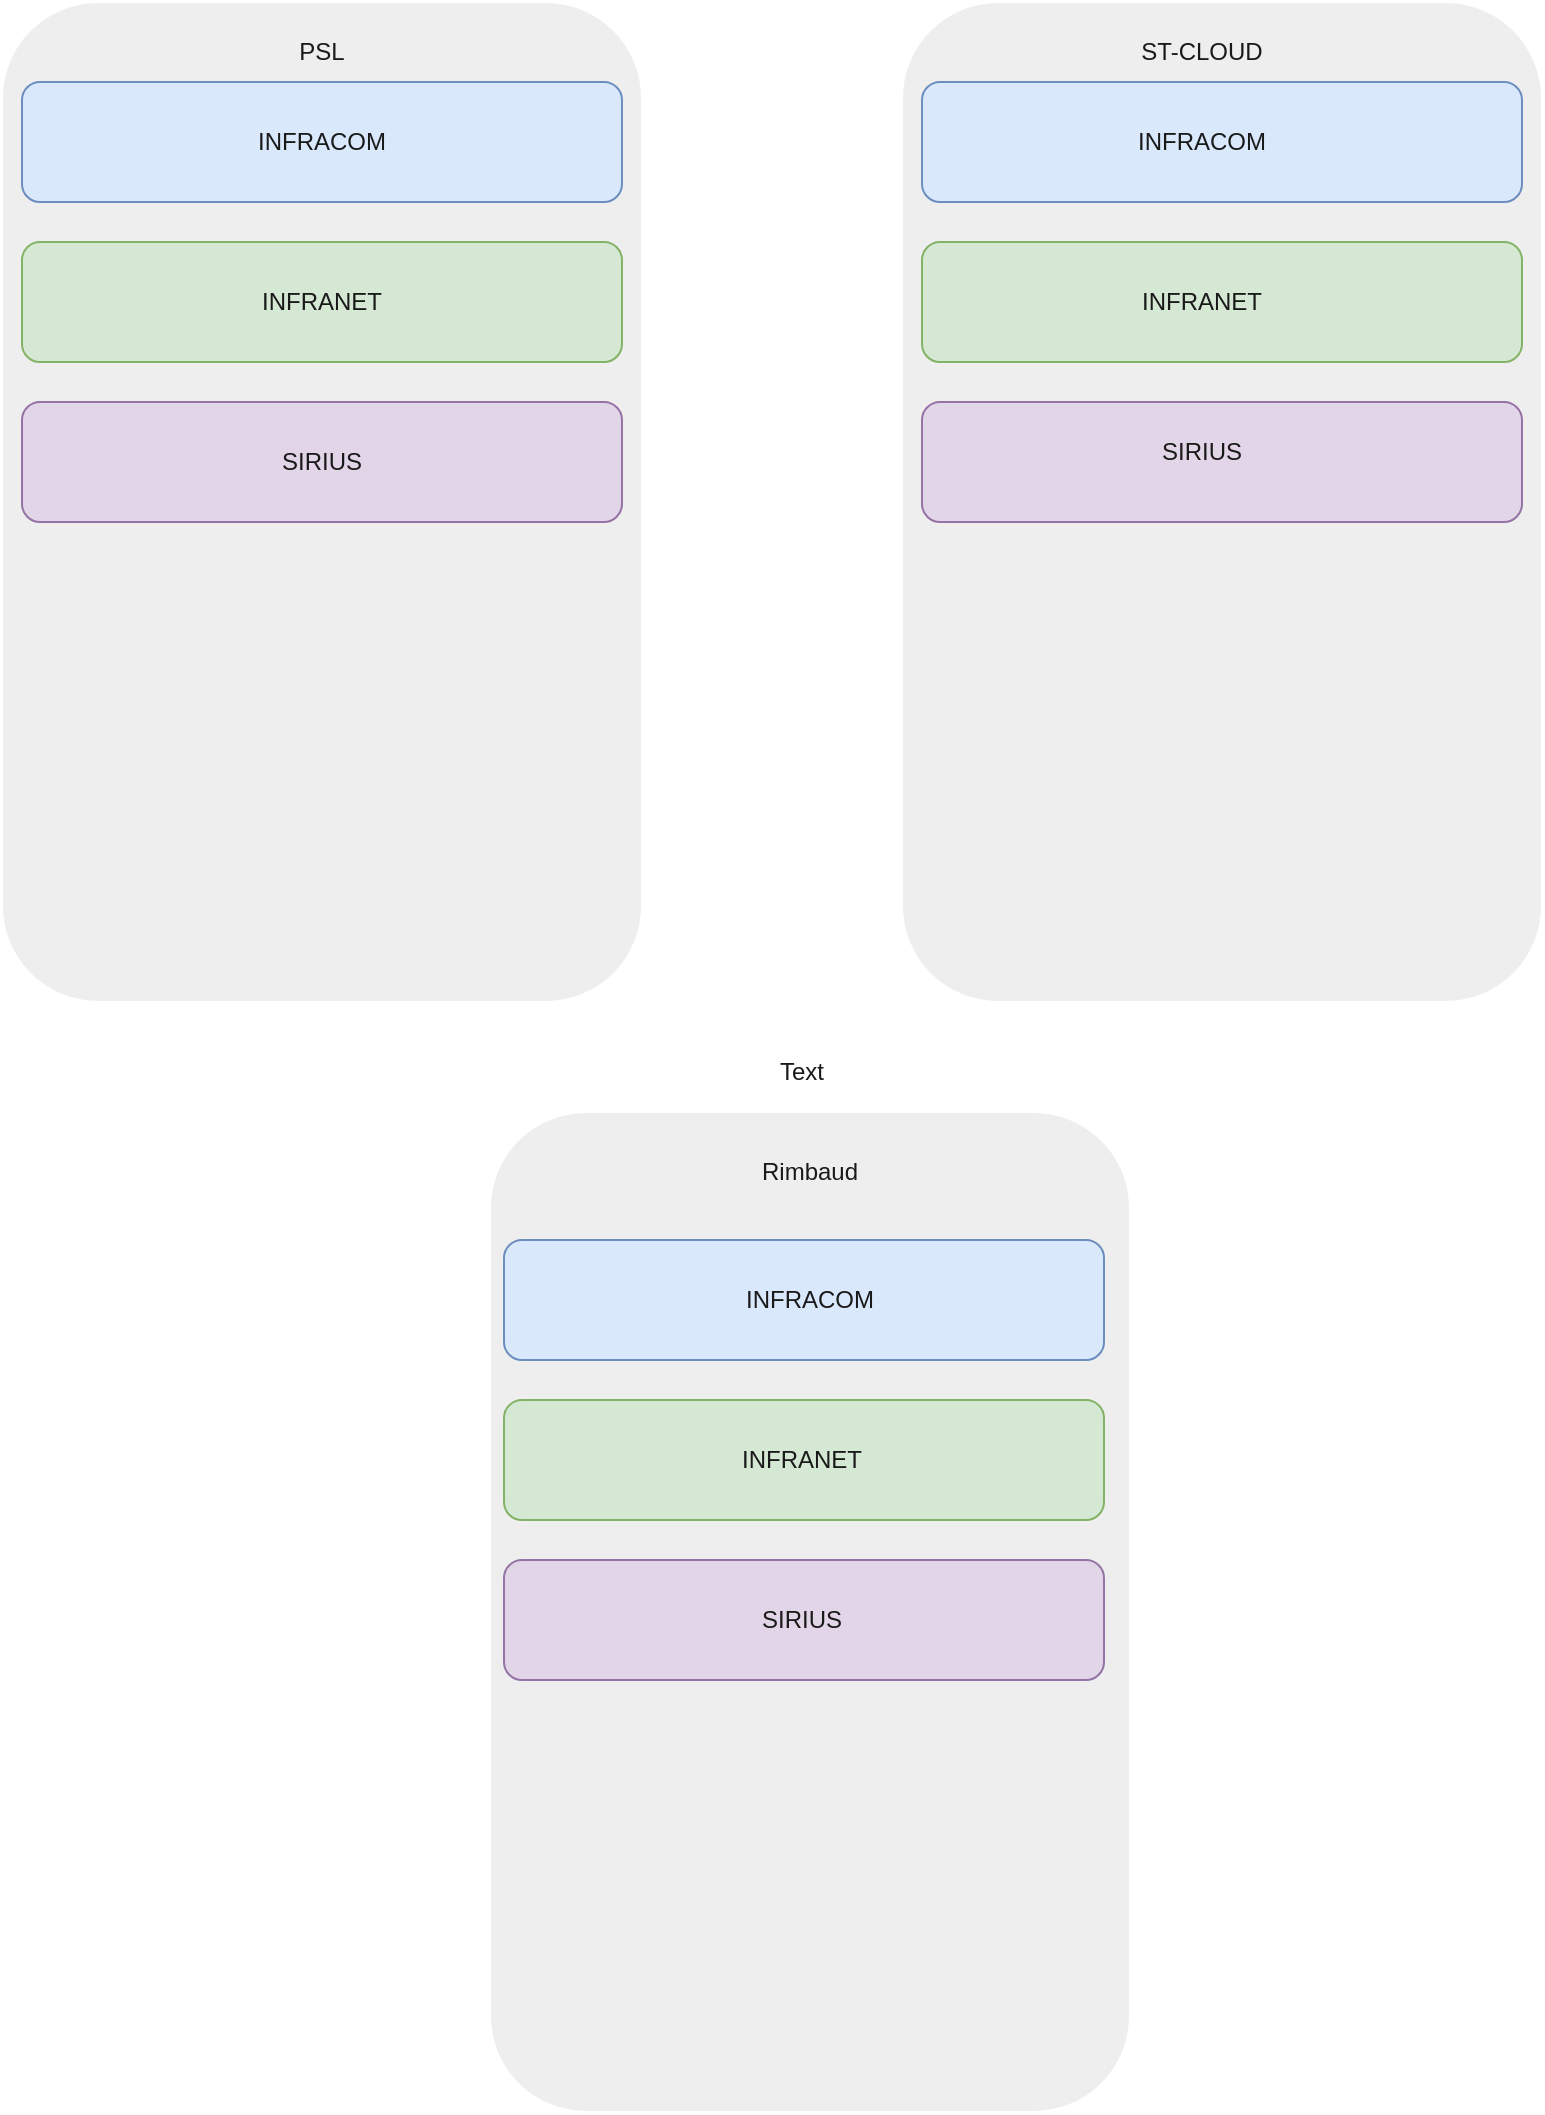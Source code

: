 <mxfile version="23.0.2" type="github">
  <diagram name="Page-1" id="hlB4reGKiP1FHdHmUCi6">
    <mxGraphModel dx="2074" dy="1106" grid="1" gridSize="10" guides="1" tooltips="1" connect="1" arrows="1" fold="1" page="1" pageScale="1" pageWidth="827" pageHeight="1169" math="0" shadow="0">
      <root>
        <mxCell id="0" />
        <mxCell id="1" parent="0" />
        <mxCell id="A-HEEy5cjl-H7XcxBN2x-1" value="" style="rounded=1;whiteSpace=wrap;html=1;direction=west;flipH=1;labelBackgroundColor=none;fillColor=#EEEEEE;strokeColor=#FFFFFF;fontColor=#1A1A1A;" vertex="1" parent="1">
          <mxGeometry x="10" y="30" width="320" height="500" as="geometry" />
        </mxCell>
        <mxCell id="A-HEEy5cjl-H7XcxBN2x-2" value="" style="rounded=1;whiteSpace=wrap;html=1;direction=west;flipH=1;labelBackgroundColor=none;fillColor=#EEEEEE;strokeColor=#FFFFFF;fontColor=#1A1A1A;" vertex="1" parent="1">
          <mxGeometry x="460" y="30" width="320" height="500" as="geometry" />
        </mxCell>
        <mxCell id="A-HEEy5cjl-H7XcxBN2x-3" value="" style="rounded=1;whiteSpace=wrap;html=1;direction=west;flipH=1;labelBackgroundColor=none;fillColor=#EEEEEE;strokeColor=#FFFFFF;fontColor=#1A1A1A;" vertex="1" parent="1">
          <mxGeometry x="254" y="585" width="320" height="500" as="geometry" />
        </mxCell>
        <mxCell id="A-HEEy5cjl-H7XcxBN2x-4" value="Rimbaud" style="text;html=1;strokeColor=none;fillColor=none;align=center;verticalAlign=middle;whiteSpace=wrap;rounded=0;labelBackgroundColor=none;fontColor=#1A1A1A;" vertex="1" parent="1">
          <mxGeometry x="384" y="600" width="60" height="30" as="geometry" />
        </mxCell>
        <mxCell id="A-HEEy5cjl-H7XcxBN2x-5" value="PSL" style="text;html=1;strokeColor=none;fillColor=none;align=center;verticalAlign=middle;whiteSpace=wrap;rounded=0;labelBackgroundColor=none;fontColor=#1A1A1A;" vertex="1" parent="1">
          <mxGeometry x="140" y="40" width="60" height="30" as="geometry" />
        </mxCell>
        <mxCell id="A-HEEy5cjl-H7XcxBN2x-6" value="ST-CLOUD" style="text;html=1;strokeColor=none;fillColor=none;align=center;verticalAlign=middle;whiteSpace=wrap;rounded=0;labelBackgroundColor=none;fontColor=#1A1A1A;" vertex="1" parent="1">
          <mxGeometry x="570" y="40" width="80" height="30" as="geometry" />
        </mxCell>
        <mxCell id="A-HEEy5cjl-H7XcxBN2x-9" value="" style="rounded=1;whiteSpace=wrap;html=1;labelBackgroundColor=none;fillColor=#dae8fc;strokeColor=#6c8ebf;" vertex="1" parent="1">
          <mxGeometry x="20" y="70" width="300" height="60" as="geometry" />
        </mxCell>
        <mxCell id="A-HEEy5cjl-H7XcxBN2x-10" value="" style="rounded=1;whiteSpace=wrap;html=1;labelBackgroundColor=none;fillColor=#d5e8d4;strokeColor=#82b366;" vertex="1" parent="1">
          <mxGeometry x="20" y="150" width="300" height="60" as="geometry" />
        </mxCell>
        <mxCell id="A-HEEy5cjl-H7XcxBN2x-11" value="" style="rounded=1;whiteSpace=wrap;html=1;labelBackgroundColor=none;fillColor=#e1d5e7;strokeColor=#9673a6;" vertex="1" parent="1">
          <mxGeometry x="20" y="230" width="300" height="60" as="geometry" />
        </mxCell>
        <mxCell id="A-HEEy5cjl-H7XcxBN2x-12" value="" style="rounded=1;whiteSpace=wrap;html=1;labelBackgroundColor=none;fillColor=#dae8fc;strokeColor=#6c8ebf;" vertex="1" parent="1">
          <mxGeometry x="470" y="70" width="300" height="60" as="geometry" />
        </mxCell>
        <mxCell id="A-HEEy5cjl-H7XcxBN2x-13" value="" style="rounded=1;whiteSpace=wrap;html=1;labelBackgroundColor=none;fillColor=#d5e8d4;strokeColor=#82b366;" vertex="1" parent="1">
          <mxGeometry x="470" y="150" width="300" height="60" as="geometry" />
        </mxCell>
        <mxCell id="A-HEEy5cjl-H7XcxBN2x-14" value="" style="rounded=1;whiteSpace=wrap;html=1;labelBackgroundColor=none;fillColor=#e1d5e7;strokeColor=#9673a6;" vertex="1" parent="1">
          <mxGeometry x="470" y="230" width="300" height="60" as="geometry" />
        </mxCell>
        <mxCell id="A-HEEy5cjl-H7XcxBN2x-15" value="" style="rounded=1;whiteSpace=wrap;html=1;labelBackgroundColor=none;fillColor=#dae8fc;strokeColor=#6c8ebf;" vertex="1" parent="1">
          <mxGeometry x="261" y="649" width="300" height="60" as="geometry" />
        </mxCell>
        <mxCell id="A-HEEy5cjl-H7XcxBN2x-16" value="" style="rounded=1;whiteSpace=wrap;html=1;labelBackgroundColor=none;fillColor=#d5e8d4;strokeColor=#82b366;" vertex="1" parent="1">
          <mxGeometry x="261" y="729" width="300" height="60" as="geometry" />
        </mxCell>
        <mxCell id="A-HEEy5cjl-H7XcxBN2x-17" value="" style="rounded=1;whiteSpace=wrap;html=1;labelBackgroundColor=none;fillColor=#e1d5e7;strokeColor=#9673a6;" vertex="1" parent="1">
          <mxGeometry x="261" y="809" width="300" height="60" as="geometry" />
        </mxCell>
        <mxCell id="A-HEEy5cjl-H7XcxBN2x-18" value="Text" style="text;html=1;strokeColor=none;fillColor=none;align=center;verticalAlign=middle;whiteSpace=wrap;rounded=0;fontColor=#1A1A1A;" vertex="1" parent="1">
          <mxGeometry x="380" y="550" width="60" height="30" as="geometry" />
        </mxCell>
        <mxCell id="A-HEEy5cjl-H7XcxBN2x-19" value="INFRACOM" style="text;html=1;strokeColor=none;fillColor=none;align=center;verticalAlign=middle;whiteSpace=wrap;rounded=0;fontColor=#1A1A1A;" vertex="1" parent="1">
          <mxGeometry x="140" y="85" width="60" height="30" as="geometry" />
        </mxCell>
        <mxCell id="A-HEEy5cjl-H7XcxBN2x-20" value="INFRACOM" style="text;html=1;strokeColor=none;fillColor=none;align=center;verticalAlign=middle;whiteSpace=wrap;rounded=0;fontColor=#1A1A1A;" vertex="1" parent="1">
          <mxGeometry x="580" y="85" width="60" height="30" as="geometry" />
        </mxCell>
        <mxCell id="A-HEEy5cjl-H7XcxBN2x-21" value="INFRANET" style="text;html=1;strokeColor=none;fillColor=none;align=center;verticalAlign=middle;whiteSpace=wrap;rounded=0;fontColor=#1A1A1A;" vertex="1" parent="1">
          <mxGeometry x="140" y="165" width="60" height="30" as="geometry" />
        </mxCell>
        <mxCell id="A-HEEy5cjl-H7XcxBN2x-22" value="INFRANET" style="text;html=1;strokeColor=none;fillColor=none;align=center;verticalAlign=middle;whiteSpace=wrap;rounded=0;fontColor=#1A1A1A;" vertex="1" parent="1">
          <mxGeometry x="580" y="165" width="60" height="30" as="geometry" />
        </mxCell>
        <mxCell id="A-HEEy5cjl-H7XcxBN2x-23" value="INFRANET" style="text;html=1;strokeColor=none;fillColor=none;align=center;verticalAlign=middle;whiteSpace=wrap;rounded=0;fontColor=#1A1A1A;" vertex="1" parent="1">
          <mxGeometry x="380" y="744" width="60" height="30" as="geometry" />
        </mxCell>
        <mxCell id="A-HEEy5cjl-H7XcxBN2x-24" value="INFRACOM" style="text;html=1;strokeColor=none;fillColor=none;align=center;verticalAlign=middle;whiteSpace=wrap;rounded=0;fontColor=#1A1A1A;" vertex="1" parent="1">
          <mxGeometry x="384" y="664" width="60" height="30" as="geometry" />
        </mxCell>
        <mxCell id="A-HEEy5cjl-H7XcxBN2x-25" value="SIRIUS" style="text;html=1;strokeColor=none;fillColor=none;align=center;verticalAlign=middle;whiteSpace=wrap;rounded=0;fontColor=#1A1A1A;" vertex="1" parent="1">
          <mxGeometry x="140" y="245" width="60" height="30" as="geometry" />
        </mxCell>
        <mxCell id="A-HEEy5cjl-H7XcxBN2x-26" value="SIRIUS" style="text;html=1;strokeColor=none;fillColor=none;align=center;verticalAlign=middle;whiteSpace=wrap;rounded=0;fontColor=#1A1A1A;" vertex="1" parent="1">
          <mxGeometry x="580" y="240" width="60" height="30" as="geometry" />
        </mxCell>
        <mxCell id="A-HEEy5cjl-H7XcxBN2x-27" value="SIRIUS" style="text;html=1;strokeColor=none;fillColor=none;align=center;verticalAlign=middle;whiteSpace=wrap;rounded=0;fontColor=#1A1A1A;" vertex="1" parent="1">
          <mxGeometry x="380" y="824" width="60" height="30" as="geometry" />
        </mxCell>
      </root>
    </mxGraphModel>
  </diagram>
</mxfile>

